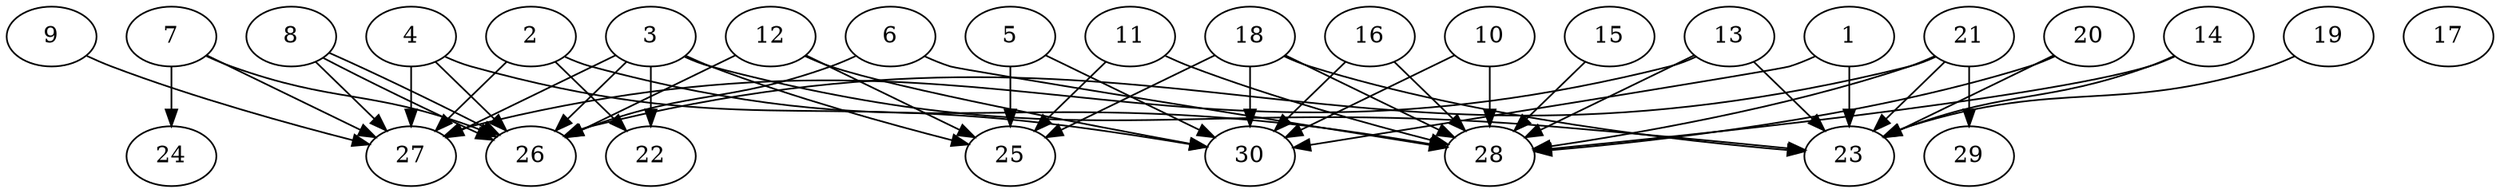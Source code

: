 // DAG automatically generated by daggen at Thu Oct  3 14:04:18 2019
// ./daggen --dot -n 30 --ccr 0.3 --fat 0.9 --regular 0.5 --density 0.5 --mindata 5242880 --maxdata 52428800 
digraph G {
  1 [size="141936640", alpha="0.11", expect_size="42580992"] 
  1 -> 23 [size ="42580992"]
  1 -> 30 [size ="42580992"]
  2 [size="91279360", alpha="0.02", expect_size="27383808"] 
  2 -> 22 [size ="27383808"]
  2 -> 27 [size ="27383808"]
  2 -> 28 [size ="27383808"]
  3 [size="19114667", alpha="0.05", expect_size="5734400"] 
  3 -> 22 [size ="5734400"]
  3 -> 23 [size ="5734400"]
  3 -> 25 [size ="5734400"]
  3 -> 26 [size ="5734400"]
  3 -> 27 [size ="5734400"]
  4 [size="120524800", alpha="0.08", expect_size="36157440"] 
  4 -> 26 [size ="36157440"]
  4 -> 27 [size ="36157440"]
  4 -> 30 [size ="36157440"]
  5 [size="100280320", alpha="0.01", expect_size="30084096"] 
  5 -> 25 [size ="30084096"]
  5 -> 30 [size ="30084096"]
  6 [size="52555093", alpha="0.06", expect_size="15766528"] 
  6 -> 26 [size ="15766528"]
  6 -> 28 [size ="15766528"]
  7 [size="123190613", alpha="0.01", expect_size="36957184"] 
  7 -> 24 [size ="36957184"]
  7 -> 26 [size ="36957184"]
  7 -> 27 [size ="36957184"]
  8 [size="26777600", alpha="0.12", expect_size="8033280"] 
  8 -> 26 [size ="8033280"]
  8 -> 26 [size ="8033280"]
  8 -> 27 [size ="8033280"]
  9 [size="88866133", alpha="0.15", expect_size="26659840"] 
  9 -> 27 [size ="26659840"]
  10 [size="84869120", alpha="0.06", expect_size="25460736"] 
  10 -> 28 [size ="25460736"]
  10 -> 30 [size ="25460736"]
  11 [size="93982720", alpha="0.01", expect_size="28194816"] 
  11 -> 25 [size ="28194816"]
  11 -> 28 [size ="28194816"]
  12 [size="22975147", alpha="0.20", expect_size="6892544"] 
  12 -> 25 [size ="6892544"]
  12 -> 26 [size ="6892544"]
  12 -> 30 [size ="6892544"]
  13 [size="39427413", alpha="0.01", expect_size="11828224"] 
  13 -> 23 [size ="11828224"]
  13 -> 27 [size ="11828224"]
  13 -> 28 [size ="11828224"]
  14 [size="74915840", alpha="0.06", expect_size="22474752"] 
  14 -> 23 [size ="22474752"]
  14 -> 28 [size ="22474752"]
  15 [size="135529813", alpha="0.11", expect_size="40658944"] 
  15 -> 28 [size ="40658944"]
  16 [size="139997867", alpha="0.17", expect_size="41999360"] 
  16 -> 28 [size ="41999360"]
  16 -> 30 [size ="41999360"]
  17 [size="30655147", alpha="0.09", expect_size="9196544"] 
  18 [size="36171093", alpha="0.05", expect_size="10851328"] 
  18 -> 23 [size ="10851328"]
  18 -> 25 [size ="10851328"]
  18 -> 28 [size ="10851328"]
  18 -> 30 [size ="10851328"]
  19 [size="131891200", alpha="0.04", expect_size="39567360"] 
  19 -> 23 [size ="39567360"]
  20 [size="90231467", alpha="0.07", expect_size="27069440"] 
  20 -> 23 [size ="27069440"]
  20 -> 28 [size ="27069440"]
  21 [size="133693440", alpha="0.06", expect_size="40108032"] 
  21 -> 23 [size ="40108032"]
  21 -> 26 [size ="40108032"]
  21 -> 28 [size ="40108032"]
  21 -> 29 [size ="40108032"]
  22 [size="139984213", alpha="0.14", expect_size="41995264"] 
  23 [size="137687040", alpha="0.03", expect_size="41306112"] 
  24 [size="146742613", alpha="0.04", expect_size="44022784"] 
  25 [size="34785280", alpha="0.17", expect_size="10435584"] 
  26 [size="124559360", alpha="0.13", expect_size="37367808"] 
  27 [size="100365653", alpha="0.03", expect_size="30109696"] 
  28 [size="170949973", alpha="0.14", expect_size="51284992"] 
  29 [size="51442347", alpha="0.15", expect_size="15432704"] 
  30 [size="84404907", alpha="0.04", expect_size="25321472"] 
}
